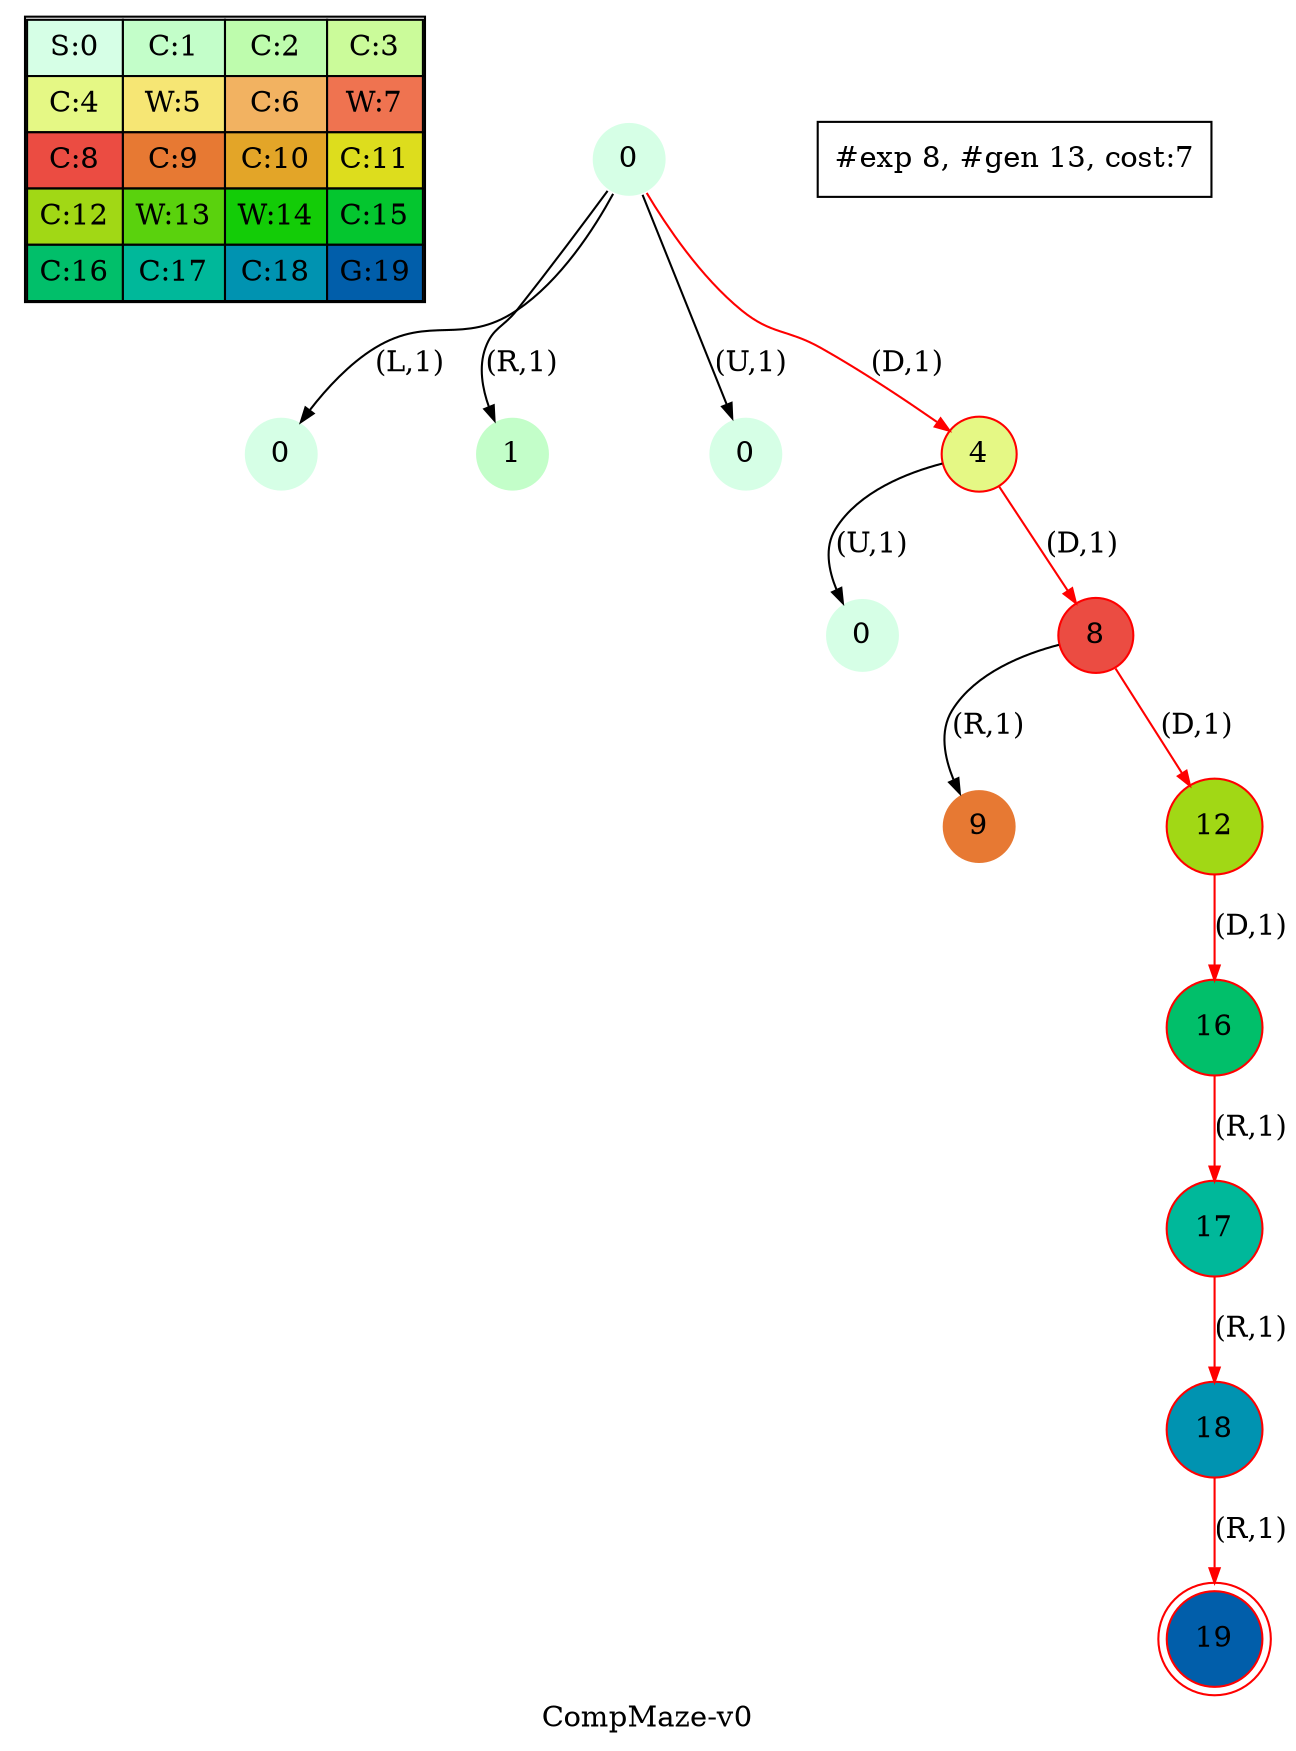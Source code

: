 digraph CompMaze { label="CompMaze-v0"
subgraph MAP {label=Map;map [shape=plaintext label=<<table border="1" cellpadding="5" cellspacing="0" cellborder="1"><tr><td bgcolor="0.39803922 0.15947579 0.99679532 1.        ">S:0</td><td bgcolor="0.35098039 0.23194764 0.99315867 1.        ">C:1</td><td bgcolor="0.29607843 0.31486959 0.98720184 1.        ">C:2</td><td bgcolor="0.24901961 0.38410575 0.98063477 1.        ">C:3</td></tr><tr><td bgcolor="0.19411765 0.46220388 0.97128103 1.        ">C:4</td><td bgcolor="0.14705882 0.52643216 0.96182564 1.        ">W:5</td><td bgcolor="0.09215686 0.59770746 0.94913494 1.        ">C:6</td><td bgcolor="0.0372549  0.66454018 0.93467977 1.        ">W:7</td></tr><tr><td bgcolor="0.00980392 0.71791192 0.92090552 1.        ">C:8</td><td bgcolor="0.06470588 0.77520398 0.9032472  1.        ">C:9</td><td bgcolor="0.11176471 0.81974048 0.88677369 1.        ">C:10</td><td bgcolor="0.16666667 0.8660254  0.8660254  1.        ">C:11</td></tr><tr><td bgcolor="0.21372549 0.9005867  0.84695821 1.        ">C:12</td><td bgcolor="0.26862745 0.93467977 0.82325295 1.        ">W:13</td><td bgcolor="0.32352941 0.96182564 0.79801723 1.        ">W:14</td><td bgcolor="0.37058824 0.97940977 0.77520398 1.        ">C:15</td></tr><tr><td bgcolor="0.4254902  0.99315867 0.74725253 1.        ">C:16</td><td bgcolor="0.47254902 0.99907048 0.72218645 1.        ">C:17</td><td bgcolor="0.52745098 0.99907048 0.69169844 1.        ">C:18</td><td bgcolor="0.5745098  0.99315867 0.66454018 1.        ">G:19</td></tr></table>>]} 
nodesep=1 ranksep=0.5 node [shape=circle] edge [arrowsize=0.7] 
"0_0" [label=0 style=filled color=white  fillcolor="0.39803922 0.15947579 0.99679532 1.        "]; 
"0_0.0-0" [label=0 style=filled color=white  fillcolor="0.39803922 0.15947579 0.99679532 1.        "];  "0_0" -> "0_0.0-0" [label="(L,1)" ]; 
"0_0.1-1" [label=1 style=filled color=white  fillcolor="0.35098039 0.23194764 0.99315867 1.        "];  "0_0" -> "0_0.1-1" [label="(R,1)" ]; 
"0_0.0-2" [label=0 style=filled color=white  fillcolor="0.39803922 0.15947579 0.99679532 1.        "];  "0_0" -> "0_0.0-2" [label="(U,1)" ]; 
"0_0.4-3" [label=4 style=filled color=white  fillcolor="0.19411765 0.46220388 0.97128103 1.        "color=red ];   "0_0" -> "0_0.4-3" [label="(D,1)" color=red ];  
"0_0.4.0-2" [label=0 style=filled color=white  fillcolor="0.39803922 0.15947579 0.99679532 1.        "];  "0_0.4-3" -> "0_0.4.0-2" [label="(U,1)" ]; 
"0_0.4.8-3" [label=8 style=filled color=white  fillcolor="0.00980392 0.71791192 0.92090552 1.        "color=red ];   "0_0.4-3" -> "0_0.4.8-3" [label="(D,1)" color=red ];  
"0_0.4.8.9-1" [label=9 style=filled color=white  fillcolor="0.06470588 0.77520398 0.9032472  1.        "];  "0_0.4.8-3" -> "0_0.4.8.9-1" [label="(R,1)" ]; 
"0_0.4.8.12-3" [label=12 style=filled color=white  fillcolor="0.21372549 0.9005867  0.84695821 1.        "color=red ];   "0_0.4.8-3" -> "0_0.4.8.12-3" [label="(D,1)" color=red ];  
"0_0.4.8.12.16-3" [label=16 style=filled color=white  fillcolor="0.4254902  0.99315867 0.74725253 1.        "color=red ];   "0_0.4.8.12-3" -> "0_0.4.8.12.16-3" [label="(D,1)" color=red ];  
"0_0.4.8.12.16.17-1" [label=17 style=filled color=white  fillcolor="0.47254902 0.99907048 0.72218645 1.        "color=red ];   "0_0.4.8.12.16-3" -> "0_0.4.8.12.16.17-1" [label="(R,1)" color=red ];  
"0_0.4.8.12.16.17.18-1" [label=18 style=filled color=white  fillcolor="0.52745098 0.99907048 0.69169844 1.        "color=red ];   "0_0.4.8.12.16.17-1" -> "0_0.4.8.12.16.17.18-1" [label="(R,1)" color=red ];  
"0_0.4.8.12.16.17.18.19-1" [label=19 style=filled color=red peripheries=2 fillcolor="0.5745098  0.99315867 0.66454018 1.        "color=red ];   "0_0.4.8.12.16.17.18-1" -> "0_0.4.8.12.16.17.18.19-1" [label="(R,1)" color=red ];  
 "#exp 8, #gen 13, cost:7" [ shape=box ];
}
